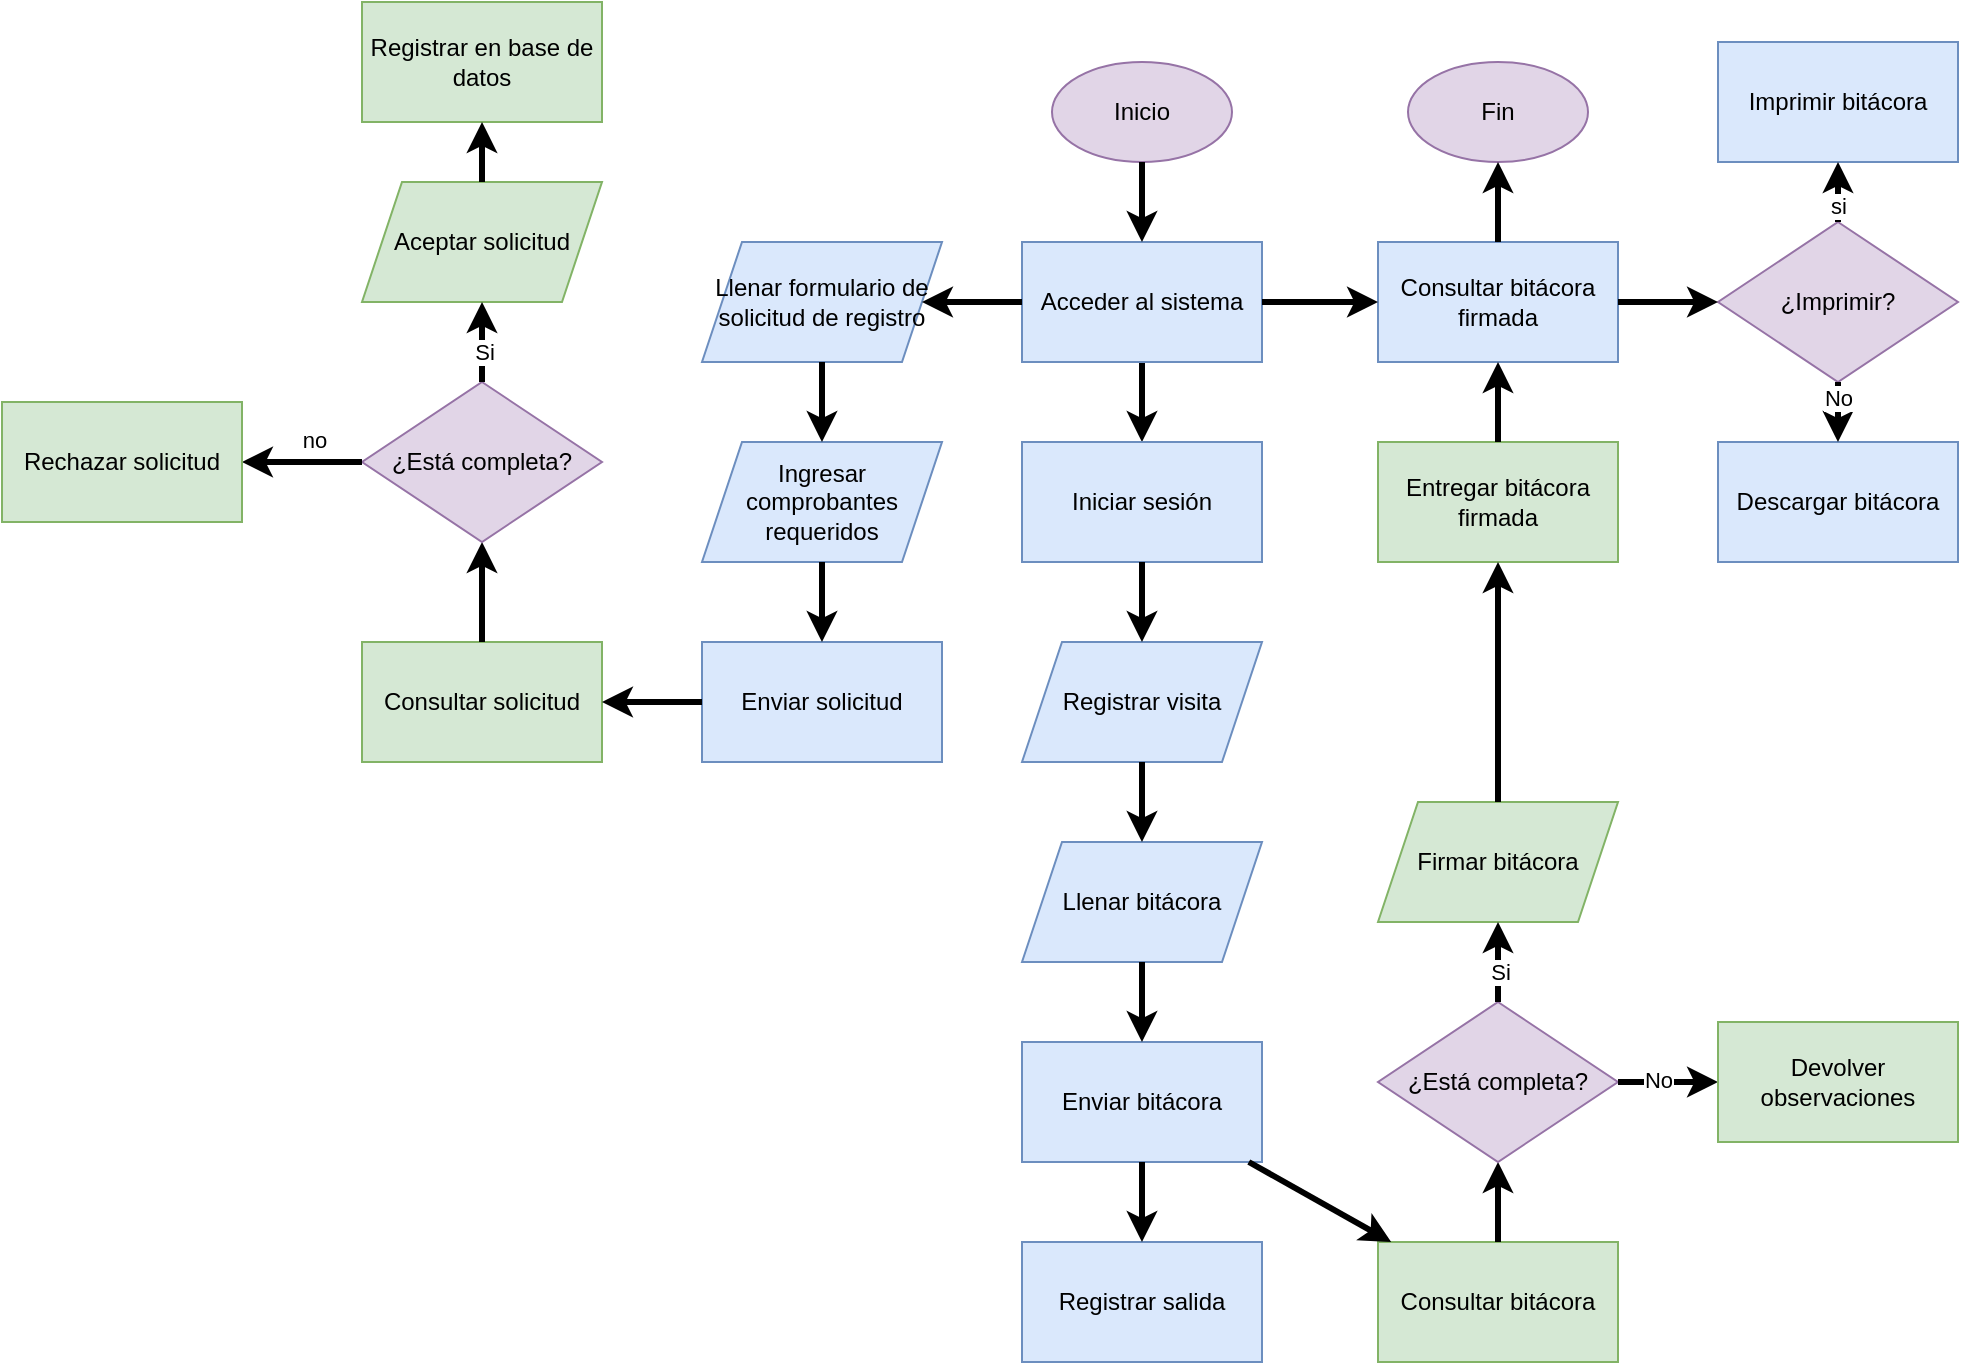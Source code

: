 <mxfile version="20.3.0" type="device" pages="3"><diagram id="C5RBs43oDa-KdzZeNtuy" name="Page-1"><mxGraphModel dx="1935" dy="561" grid="1" gridSize="10" guides="1" tooltips="1" connect="1" arrows="1" fold="1" page="1" pageScale="1" pageWidth="827" pageHeight="1169" math="0" shadow="0"><root><mxCell id="WIyWlLk6GJQsqaUBKTNV-0"/><mxCell id="WIyWlLk6GJQsqaUBKTNV-1" parent="WIyWlLk6GJQsqaUBKTNV-0"/><mxCell id="BMBP5qlQF1hbi_jD_fTH-1" value="Inicio" style="ellipse;whiteSpace=wrap;html=1;fillColor=#e1d5e7;strokeColor=#9673a6;" parent="WIyWlLk6GJQsqaUBKTNV-1" vertex="1"><mxGeometry x="105" y="250" width="90" height="50" as="geometry"/></mxCell><mxCell id="BMBP5qlQF1hbi_jD_fTH-17" value="" style="edgeStyle=orthogonalEdgeStyle;rounded=0;orthogonalLoop=1;jettySize=auto;html=1;endArrow=classic;endFill=1;strokeWidth=3;" parent="WIyWlLk6GJQsqaUBKTNV-1" source="BMBP5qlQF1hbi_jD_fTH-2" target="ILZpWMwYVkJU9oOuVnpP-21" edge="1"><mxGeometry relative="1" as="geometry"/></mxCell><mxCell id="BMBP5qlQF1hbi_jD_fTH-2" value="Acceder al sistema" style="rounded=0;whiteSpace=wrap;html=1;fillColor=#dae8fc;strokeColor=#6c8ebf;" parent="WIyWlLk6GJQsqaUBKTNV-1" vertex="1"><mxGeometry x="90" y="340" width="120" height="60" as="geometry"/></mxCell><mxCell id="BMBP5qlQF1hbi_jD_fTH-8" value="Registrar visita" style="shape=parallelogram;perimeter=parallelogramPerimeter;whiteSpace=wrap;html=1;fixedSize=1;fillColor=#dae8fc;strokeColor=#6c8ebf;" parent="WIyWlLk6GJQsqaUBKTNV-1" vertex="1"><mxGeometry x="90" y="540" width="120" height="60" as="geometry"/></mxCell><mxCell id="BMBP5qlQF1hbi_jD_fTH-9" value="Enviar bitácora" style="rounded=0;whiteSpace=wrap;html=1;fillColor=#dae8fc;strokeColor=#6c8ebf;" parent="WIyWlLk6GJQsqaUBKTNV-1" vertex="1"><mxGeometry x="90" y="740" width="120" height="60" as="geometry"/></mxCell><mxCell id="BMBP5qlQF1hbi_jD_fTH-10" value="Llenar bitácora" style="shape=parallelogram;perimeter=parallelogramPerimeter;whiteSpace=wrap;html=1;fixedSize=1;fillColor=#dae8fc;strokeColor=#6c8ebf;" parent="WIyWlLk6GJQsqaUBKTNV-1" vertex="1"><mxGeometry x="90" y="640" width="120" height="60" as="geometry"/></mxCell><mxCell id="BMBP5qlQF1hbi_jD_fTH-11" value="Consultar bitácora" style="rounded=0;whiteSpace=wrap;html=1;fillColor=#d5e8d4;strokeColor=#82b366;" parent="WIyWlLk6GJQsqaUBKTNV-1" vertex="1"><mxGeometry x="268" y="840" width="120" height="60" as="geometry"/></mxCell><mxCell id="BMBP5qlQF1hbi_jD_fTH-13" value="Firmar bitácora" style="shape=parallelogram;perimeter=parallelogramPerimeter;whiteSpace=wrap;html=1;fixedSize=1;fillColor=#d5e8d4;strokeColor=#82b366;" parent="WIyWlLk6GJQsqaUBKTNV-1" vertex="1"><mxGeometry x="268" y="620" width="120" height="60" as="geometry"/></mxCell><mxCell id="BMBP5qlQF1hbi_jD_fTH-14" value="Entregar bitácora firmada" style="rounded=0;whiteSpace=wrap;html=1;fillColor=#d5e8d4;strokeColor=#82b366;" parent="WIyWlLk6GJQsqaUBKTNV-1" vertex="1"><mxGeometry x="268" y="440" width="120" height="60" as="geometry"/></mxCell><mxCell id="BMBP5qlQF1hbi_jD_fTH-15" value="Consultar bitácora firmada" style="rounded=0;whiteSpace=wrap;html=1;fillColor=#dae8fc;strokeColor=#6c8ebf;" parent="WIyWlLk6GJQsqaUBKTNV-1" vertex="1"><mxGeometry x="268" y="340" width="120" height="60" as="geometry"/></mxCell><mxCell id="BMBP5qlQF1hbi_jD_fTH-19" value="" style="rounded=0;orthogonalLoop=1;jettySize=auto;html=1;endArrow=classic;endFill=1;strokeWidth=3;" parent="WIyWlLk6GJQsqaUBKTNV-1" source="BMBP5qlQF1hbi_jD_fTH-8" target="BMBP5qlQF1hbi_jD_fTH-10" edge="1"><mxGeometry relative="1" as="geometry"><mxPoint x="160" y="490" as="sourcePoint"/><mxPoint x="160" y="530" as="targetPoint"/></mxGeometry></mxCell><mxCell id="BMBP5qlQF1hbi_jD_fTH-21" value="" style="rounded=0;orthogonalLoop=1;jettySize=auto;html=1;endArrow=classic;endFill=1;strokeWidth=3;" parent="WIyWlLk6GJQsqaUBKTNV-1" source="BMBP5qlQF1hbi_jD_fTH-10" target="BMBP5qlQF1hbi_jD_fTH-9" edge="1"><mxGeometry relative="1" as="geometry"><mxPoint x="160" y="590" as="sourcePoint"/><mxPoint x="160" y="630" as="targetPoint"/></mxGeometry></mxCell><mxCell id="BMBP5qlQF1hbi_jD_fTH-23" value="" style="rounded=0;orthogonalLoop=1;jettySize=auto;html=1;endArrow=classic;endFill=1;strokeWidth=3;" parent="WIyWlLk6GJQsqaUBKTNV-1" source="BMBP5qlQF1hbi_jD_fTH-9" target="BMBP5qlQF1hbi_jD_fTH-11" edge="1"><mxGeometry relative="1" as="geometry"><mxPoint x="165" y="490" as="sourcePoint"/><mxPoint x="165" y="530" as="targetPoint"/></mxGeometry></mxCell><mxCell id="BMBP5qlQF1hbi_jD_fTH-24" value="" style="rounded=0;orthogonalLoop=1;jettySize=auto;html=1;endArrow=classic;endFill=1;strokeWidth=3;" parent="WIyWlLk6GJQsqaUBKTNV-1" source="BMBP5qlQF1hbi_jD_fTH-11" target="BMBP5qlQF1hbi_jD_fTH-30" edge="1"><mxGeometry relative="1" as="geometry"><mxPoint x="173" y="610" as="sourcePoint"/><mxPoint x="173" y="650" as="targetPoint"/></mxGeometry></mxCell><mxCell id="BMBP5qlQF1hbi_jD_fTH-25" value="" style="rounded=0;orthogonalLoop=1;jettySize=auto;html=1;endArrow=classic;endFill=1;strokeWidth=3;" parent="WIyWlLk6GJQsqaUBKTNV-1" source="BMBP5qlQF1hbi_jD_fTH-13" target="BMBP5qlQF1hbi_jD_fTH-14" edge="1"><mxGeometry relative="1" as="geometry"><mxPoint x="183" y="540" as="sourcePoint"/><mxPoint x="183" y="580" as="targetPoint"/></mxGeometry></mxCell><mxCell id="BMBP5qlQF1hbi_jD_fTH-26" value="" style="rounded=0;orthogonalLoop=1;jettySize=auto;html=1;endArrow=classic;endFill=1;strokeWidth=3;" parent="WIyWlLk6GJQsqaUBKTNV-1" source="BMBP5qlQF1hbi_jD_fTH-14" target="BMBP5qlQF1hbi_jD_fTH-15" edge="1"><mxGeometry relative="1" as="geometry"><mxPoint x="193" y="550" as="sourcePoint"/><mxPoint x="193" y="590" as="targetPoint"/></mxGeometry></mxCell><mxCell id="BMBP5qlQF1hbi_jD_fTH-27" value="" style="rounded=0;orthogonalLoop=1;jettySize=auto;html=1;endArrow=classic;endFill=1;strokeWidth=3;" parent="WIyWlLk6GJQsqaUBKTNV-1" source="BMBP5qlQF1hbi_jD_fTH-1" target="BMBP5qlQF1hbi_jD_fTH-2" edge="1"><mxGeometry relative="1" as="geometry"><mxPoint x="210" y="560" as="sourcePoint"/><mxPoint x="210" y="600" as="targetPoint"/></mxGeometry></mxCell><mxCell id="BMBP5qlQF1hbi_jD_fTH-28" value="Fin" style="ellipse;whiteSpace=wrap;html=1;fillColor=#e1d5e7;strokeColor=#9673a6;" parent="WIyWlLk6GJQsqaUBKTNV-1" vertex="1"><mxGeometry x="283" y="250" width="90" height="50" as="geometry"/></mxCell><mxCell id="BMBP5qlQF1hbi_jD_fTH-29" value="" style="rounded=0;orthogonalLoop=1;jettySize=auto;html=1;endArrow=classic;endFill=1;strokeWidth=3;" parent="WIyWlLk6GJQsqaUBKTNV-1" source="BMBP5qlQF1hbi_jD_fTH-15" target="BMBP5qlQF1hbi_jD_fTH-28" edge="1"><mxGeometry relative="1" as="geometry"><mxPoint x="153" y="310" as="sourcePoint"/><mxPoint x="153" y="350" as="targetPoint"/></mxGeometry></mxCell><mxCell id="BMBP5qlQF1hbi_jD_fTH-30" value="¿Está completa?" style="rhombus;whiteSpace=wrap;html=1;fillColor=#e1d5e7;strokeColor=#9673a6;" parent="WIyWlLk6GJQsqaUBKTNV-1" vertex="1"><mxGeometry x="268" y="720" width="120" height="80" as="geometry"/></mxCell><mxCell id="BMBP5qlQF1hbi_jD_fTH-31" value="" style="rounded=0;orthogonalLoop=1;jettySize=auto;html=1;endArrow=classic;endFill=1;strokeWidth=3;" parent="WIyWlLk6GJQsqaUBKTNV-1" source="BMBP5qlQF1hbi_jD_fTH-30" target="BMBP5qlQF1hbi_jD_fTH-13" edge="1"><mxGeometry relative="1" as="geometry"><mxPoint x="328" y="760" as="sourcePoint"/><mxPoint x="338" y="810" as="targetPoint"/></mxGeometry></mxCell><mxCell id="BMBP5qlQF1hbi_jD_fTH-32" value="Si" style="edgeLabel;html=1;align=center;verticalAlign=middle;resizable=0;points=[];" parent="BMBP5qlQF1hbi_jD_fTH-31" vertex="1" connectable="0"><mxGeometry x="-0.25" y="-1" relative="1" as="geometry"><mxPoint as="offset"/></mxGeometry></mxCell><mxCell id="BMBP5qlQF1hbi_jD_fTH-33" value="" style="rounded=0;orthogonalLoop=1;jettySize=auto;html=1;endArrow=classic;endFill=1;strokeWidth=3;" parent="WIyWlLk6GJQsqaUBKTNV-1" source="BMBP5qlQF1hbi_jD_fTH-30" target="BMBP5qlQF1hbi_jD_fTH-34" edge="1"><mxGeometry relative="1" as="geometry"><mxPoint x="338" y="850" as="sourcePoint"/><mxPoint x="338" y="810" as="targetPoint"/></mxGeometry></mxCell><mxCell id="BMBP5qlQF1hbi_jD_fTH-35" value="No" style="edgeLabel;html=1;align=center;verticalAlign=middle;resizable=0;points=[];" parent="BMBP5qlQF1hbi_jD_fTH-33" vertex="1" connectable="0"><mxGeometry x="-0.2" y="-5" relative="1" as="geometry"><mxPoint y="-6" as="offset"/></mxGeometry></mxCell><mxCell id="BMBP5qlQF1hbi_jD_fTH-34" value="Devolver observaciones" style="rounded=0;whiteSpace=wrap;html=1;fillColor=#d5e8d4;strokeColor=#82b366;" parent="WIyWlLk6GJQsqaUBKTNV-1" vertex="1"><mxGeometry x="438" y="730" width="120" height="60" as="geometry"/></mxCell><mxCell id="BMBP5qlQF1hbi_jD_fTH-37" value="¿Imprimir?" style="rhombus;whiteSpace=wrap;html=1;fillColor=#e1d5e7;strokeColor=#9673a6;" parent="WIyWlLk6GJQsqaUBKTNV-1" vertex="1"><mxGeometry x="438" y="330" width="120" height="80" as="geometry"/></mxCell><mxCell id="BMBP5qlQF1hbi_jD_fTH-38" value="" style="rounded=0;orthogonalLoop=1;jettySize=auto;html=1;endArrow=classic;endFill=1;strokeWidth=3;" parent="WIyWlLk6GJQsqaUBKTNV-1" source="BMBP5qlQF1hbi_jD_fTH-15" target="BMBP5qlQF1hbi_jD_fTH-37" edge="1"><mxGeometry relative="1" as="geometry"><mxPoint x="338" y="450" as="sourcePoint"/><mxPoint x="338" y="410" as="targetPoint"/></mxGeometry></mxCell><mxCell id="BMBP5qlQF1hbi_jD_fTH-39" value="Descargar bitácora" style="rounded=0;whiteSpace=wrap;html=1;fillColor=#dae8fc;strokeColor=#6c8ebf;" parent="WIyWlLk6GJQsqaUBKTNV-1" vertex="1"><mxGeometry x="438" y="440" width="120" height="60" as="geometry"/></mxCell><mxCell id="BMBP5qlQF1hbi_jD_fTH-40" value="Imprimir bitácora" style="rounded=0;whiteSpace=wrap;html=1;fillColor=#dae8fc;strokeColor=#6c8ebf;" parent="WIyWlLk6GJQsqaUBKTNV-1" vertex="1"><mxGeometry x="438" y="240" width="120" height="60" as="geometry"/></mxCell><mxCell id="BMBP5qlQF1hbi_jD_fTH-41" value="" style="rounded=0;orthogonalLoop=1;jettySize=auto;html=1;endArrow=classic;endFill=1;strokeWidth=3;" parent="WIyWlLk6GJQsqaUBKTNV-1" source="BMBP5qlQF1hbi_jD_fTH-37" target="BMBP5qlQF1hbi_jD_fTH-40" edge="1"><mxGeometry relative="1" as="geometry"><mxPoint x="398" y="380" as="sourcePoint"/><mxPoint x="448" y="380" as="targetPoint"/></mxGeometry></mxCell><mxCell id="BMBP5qlQF1hbi_jD_fTH-43" value="si" style="edgeLabel;html=1;align=center;verticalAlign=middle;resizable=0;points=[];" parent="BMBP5qlQF1hbi_jD_fTH-41" vertex="1" connectable="0"><mxGeometry x="-0.428" relative="1" as="geometry"><mxPoint as="offset"/></mxGeometry></mxCell><mxCell id="BMBP5qlQF1hbi_jD_fTH-42" value="" style="rounded=0;orthogonalLoop=1;jettySize=auto;html=1;endArrow=classic;endFill=1;strokeWidth=3;" parent="WIyWlLk6GJQsqaUBKTNV-1" source="BMBP5qlQF1hbi_jD_fTH-37" target="BMBP5qlQF1hbi_jD_fTH-39" edge="1"><mxGeometry relative="1" as="geometry"><mxPoint x="408" y="390" as="sourcePoint"/><mxPoint x="458" y="390" as="targetPoint"/></mxGeometry></mxCell><mxCell id="BMBP5qlQF1hbi_jD_fTH-44" value="No" style="edgeLabel;html=1;align=center;verticalAlign=middle;resizable=0;points=[];" parent="BMBP5qlQF1hbi_jD_fTH-42" vertex="1" connectable="0"><mxGeometry x="-0.484" relative="1" as="geometry"><mxPoint as="offset"/></mxGeometry></mxCell><mxCell id="j9K0rD2lU10Uh66DDM6R-2" value="" style="rounded=0;orthogonalLoop=1;jettySize=auto;html=1;endArrow=classic;endFill=1;strokeWidth=3;" parent="WIyWlLk6GJQsqaUBKTNV-1" source="BMBP5qlQF1hbi_jD_fTH-2" target="BMBP5qlQF1hbi_jD_fTH-15" edge="1"><mxGeometry relative="1" as="geometry"><mxPoint x="340" y="340" as="sourcePoint"/><mxPoint x="340" y="300" as="targetPoint"/></mxGeometry></mxCell><mxCell id="ILZpWMwYVkJU9oOuVnpP-3" value="Llenar formulario de solicitud de registro" style="shape=parallelogram;perimeter=parallelogramPerimeter;whiteSpace=wrap;html=1;fixedSize=1;fillColor=#dae8fc;strokeColor=#6c8ebf;" parent="WIyWlLk6GJQsqaUBKTNV-1" vertex="1"><mxGeometry x="-70" y="340" width="120" height="60" as="geometry"/></mxCell><mxCell id="ILZpWMwYVkJU9oOuVnpP-4" value="Enviar solicitud" style="rounded=0;whiteSpace=wrap;html=1;fillColor=#dae8fc;strokeColor=#6c8ebf;" parent="WIyWlLk6GJQsqaUBKTNV-1" vertex="1"><mxGeometry x="-70" y="540" width="120" height="60" as="geometry"/></mxCell><mxCell id="ILZpWMwYVkJU9oOuVnpP-5" value="Ingresar comprobantes requeridos" style="shape=parallelogram;perimeter=parallelogramPerimeter;whiteSpace=wrap;html=1;fixedSize=1;fillColor=#dae8fc;strokeColor=#6c8ebf;" parent="WIyWlLk6GJQsqaUBKTNV-1" vertex="1"><mxGeometry x="-70" y="440" width="120" height="60" as="geometry"/></mxCell><mxCell id="ILZpWMwYVkJU9oOuVnpP-6" value="Consultar solicitud" style="rounded=0;whiteSpace=wrap;html=1;fillColor=#d5e8d4;strokeColor=#82b366;" parent="WIyWlLk6GJQsqaUBKTNV-1" vertex="1"><mxGeometry x="-240" y="540" width="120" height="60" as="geometry"/></mxCell><mxCell id="ILZpWMwYVkJU9oOuVnpP-7" value="Aceptar solicitud" style="shape=parallelogram;perimeter=parallelogramPerimeter;whiteSpace=wrap;html=1;fixedSize=1;fillColor=#d5e8d4;strokeColor=#82b366;" parent="WIyWlLk6GJQsqaUBKTNV-1" vertex="1"><mxGeometry x="-240" y="310" width="120" height="60" as="geometry"/></mxCell><mxCell id="ILZpWMwYVkJU9oOuVnpP-8" value="Registrar en base de datos" style="rounded=0;whiteSpace=wrap;html=1;fillColor=#d5e8d4;strokeColor=#82b366;" parent="WIyWlLk6GJQsqaUBKTNV-1" vertex="1"><mxGeometry x="-240" y="220" width="120" height="60" as="geometry"/></mxCell><mxCell id="ILZpWMwYVkJU9oOuVnpP-9" value="" style="rounded=0;orthogonalLoop=1;jettySize=auto;html=1;endArrow=classic;endFill=1;strokeWidth=3;" parent="WIyWlLk6GJQsqaUBKTNV-1" source="ILZpWMwYVkJU9oOuVnpP-3" target="ILZpWMwYVkJU9oOuVnpP-5" edge="1"><mxGeometry relative="1" as="geometry"><mxPoint x="-370" y="350" as="sourcePoint"/><mxPoint x="-370" y="390" as="targetPoint"/></mxGeometry></mxCell><mxCell id="ILZpWMwYVkJU9oOuVnpP-10" value="" style="rounded=0;orthogonalLoop=1;jettySize=auto;html=1;endArrow=classic;endFill=1;strokeWidth=3;" parent="WIyWlLk6GJQsqaUBKTNV-1" source="ILZpWMwYVkJU9oOuVnpP-5" target="ILZpWMwYVkJU9oOuVnpP-4" edge="1"><mxGeometry relative="1" as="geometry"><mxPoint x="-370" y="450" as="sourcePoint"/><mxPoint x="-370" y="490" as="targetPoint"/></mxGeometry></mxCell><mxCell id="ILZpWMwYVkJU9oOuVnpP-11" value="" style="rounded=0;orthogonalLoop=1;jettySize=auto;html=1;endArrow=classic;endFill=1;strokeWidth=3;" parent="WIyWlLk6GJQsqaUBKTNV-1" source="ILZpWMwYVkJU9oOuVnpP-4" target="ILZpWMwYVkJU9oOuVnpP-6" edge="1"><mxGeometry relative="1" as="geometry"><mxPoint x="-70" y="531.176" as="sourcePoint"/><mxPoint x="-365" y="340" as="targetPoint"/></mxGeometry></mxCell><mxCell id="ILZpWMwYVkJU9oOuVnpP-12" value="" style="rounded=0;orthogonalLoop=1;jettySize=auto;html=1;endArrow=classic;endFill=1;strokeWidth=3;" parent="WIyWlLk6GJQsqaUBKTNV-1" source="ILZpWMwYVkJU9oOuVnpP-6" target="ILZpWMwYVkJU9oOuVnpP-14" edge="1"><mxGeometry relative="1" as="geometry"><mxPoint x="-355" y="310" as="sourcePoint"/><mxPoint x="-355" y="350" as="targetPoint"/></mxGeometry></mxCell><mxCell id="ILZpWMwYVkJU9oOuVnpP-13" value="" style="rounded=0;orthogonalLoop=1;jettySize=auto;html=1;endArrow=classic;endFill=1;strokeWidth=3;" parent="WIyWlLk6GJQsqaUBKTNV-1" source="ILZpWMwYVkJU9oOuVnpP-7" target="ILZpWMwYVkJU9oOuVnpP-8" edge="1"><mxGeometry relative="1" as="geometry"><mxPoint x="-345" y="320" as="sourcePoint"/><mxPoint x="-345" y="360" as="targetPoint"/></mxGeometry></mxCell><mxCell id="ILZpWMwYVkJU9oOuVnpP-14" value="¿Está completa?" style="rhombus;whiteSpace=wrap;html=1;fillColor=#e1d5e7;strokeColor=#9673a6;" parent="WIyWlLk6GJQsqaUBKTNV-1" vertex="1"><mxGeometry x="-240" y="410" width="120" height="80" as="geometry"/></mxCell><mxCell id="ILZpWMwYVkJU9oOuVnpP-15" value="" style="rounded=0;orthogonalLoop=1;jettySize=auto;html=1;endArrow=classic;endFill=1;strokeWidth=3;" parent="WIyWlLk6GJQsqaUBKTNV-1" source="ILZpWMwYVkJU9oOuVnpP-14" target="ILZpWMwYVkJU9oOuVnpP-7" edge="1"><mxGeometry relative="1" as="geometry"><mxPoint x="-200" y="460" as="sourcePoint"/><mxPoint x="-190" y="510" as="targetPoint"/></mxGeometry></mxCell><mxCell id="ILZpWMwYVkJU9oOuVnpP-16" value="Si" style="edgeLabel;html=1;align=center;verticalAlign=middle;resizable=0;points=[];" parent="ILZpWMwYVkJU9oOuVnpP-15" vertex="1" connectable="0"><mxGeometry x="-0.25" y="-1" relative="1" as="geometry"><mxPoint as="offset"/></mxGeometry></mxCell><mxCell id="ILZpWMwYVkJU9oOuVnpP-17" value="" style="rounded=0;orthogonalLoop=1;jettySize=auto;html=1;endArrow=classic;endFill=1;strokeWidth=3;" parent="WIyWlLk6GJQsqaUBKTNV-1" source="ILZpWMwYVkJU9oOuVnpP-14" target="ILZpWMwYVkJU9oOuVnpP-19" edge="1"><mxGeometry relative="1" as="geometry"><mxPoint x="-190" y="550" as="sourcePoint"/><mxPoint x="-370" y="420.435" as="targetPoint"/></mxGeometry></mxCell><mxCell id="ILZpWMwYVkJU9oOuVnpP-18" value="no" style="edgeLabel;html=1;align=center;verticalAlign=middle;resizable=0;points=[];" parent="ILZpWMwYVkJU9oOuVnpP-17" vertex="1" connectable="0"><mxGeometry x="-0.2" y="-5" relative="1" as="geometry"><mxPoint y="-6" as="offset"/></mxGeometry></mxCell><mxCell id="ILZpWMwYVkJU9oOuVnpP-19" value="Rechazar solicitud" style="rounded=0;whiteSpace=wrap;html=1;fillColor=#d5e8d4;strokeColor=#82b366;" parent="WIyWlLk6GJQsqaUBKTNV-1" vertex="1"><mxGeometry x="-420" y="420" width="120" height="60" as="geometry"/></mxCell><mxCell id="ILZpWMwYVkJU9oOuVnpP-20" value="" style="rounded=0;orthogonalLoop=1;jettySize=auto;html=1;endArrow=classic;endFill=1;strokeWidth=3;" parent="WIyWlLk6GJQsqaUBKTNV-1" source="BMBP5qlQF1hbi_jD_fTH-2" target="ILZpWMwYVkJU9oOuVnpP-3" edge="1"><mxGeometry relative="1" as="geometry"><mxPoint x="-30" y="300" as="sourcePoint"/><mxPoint x="-30" y="340" as="targetPoint"/></mxGeometry></mxCell><mxCell id="ILZpWMwYVkJU9oOuVnpP-21" value="Iniciar sesión" style="rounded=0;whiteSpace=wrap;html=1;fillColor=#dae8fc;strokeColor=#6c8ebf;" parent="WIyWlLk6GJQsqaUBKTNV-1" vertex="1"><mxGeometry x="90" y="440" width="120" height="60" as="geometry"/></mxCell><mxCell id="ILZpWMwYVkJU9oOuVnpP-22" value="" style="rounded=0;orthogonalLoop=1;jettySize=auto;html=1;endArrow=classic;endFill=1;strokeWidth=3;" parent="WIyWlLk6GJQsqaUBKTNV-1" source="ILZpWMwYVkJU9oOuVnpP-21" target="BMBP5qlQF1hbi_jD_fTH-8" edge="1"><mxGeometry relative="1" as="geometry"><mxPoint x="160" y="310" as="sourcePoint"/><mxPoint x="160" y="350" as="targetPoint"/></mxGeometry></mxCell><mxCell id="ILZpWMwYVkJU9oOuVnpP-24" value="Registrar salida" style="rounded=0;whiteSpace=wrap;html=1;fillColor=#dae8fc;strokeColor=#6c8ebf;" parent="WIyWlLk6GJQsqaUBKTNV-1" vertex="1"><mxGeometry x="90" y="840" width="120" height="60" as="geometry"/></mxCell><mxCell id="ILZpWMwYVkJU9oOuVnpP-25" value="" style="rounded=0;orthogonalLoop=1;jettySize=auto;html=1;endArrow=classic;endFill=1;strokeWidth=3;" parent="WIyWlLk6GJQsqaUBKTNV-1" source="BMBP5qlQF1hbi_jD_fTH-9" target="ILZpWMwYVkJU9oOuVnpP-24" edge="1"><mxGeometry relative="1" as="geometry"><mxPoint x="160" y="750" as="sourcePoint"/><mxPoint x="160" y="740" as="targetPoint"/></mxGeometry></mxCell></root></mxGraphModel></diagram><diagram id="XbPfmSZ9n9FyikyDfbQZ" name="Página-3"><mxGraphModel dx="1935" dy="561" grid="1" gridSize="10" guides="1" tooltips="1" connect="1" arrows="1" fold="1" page="1" pageScale="1" pageWidth="827" pageHeight="1169" math="0" shadow="0"><root><mxCell id="0"/><mxCell id="1" parent="0"/><mxCell id="nnfNs0OS0fhIn4V2O4us-1" value="Inicio" style="ellipse;whiteSpace=wrap;html=1;fillColor=#e1d5e7;strokeColor=#9673a6;" parent="1" vertex="1"><mxGeometry x="105" y="250" width="90" height="50" as="geometry"/></mxCell><mxCell id="nnfNs0OS0fhIn4V2O4us-4" value="Acceder al sistema" style="rounded=0;whiteSpace=wrap;html=1;fillColor=#dae8fc;strokeColor=#6c8ebf;" parent="1" vertex="1"><mxGeometry x="90" y="340" width="120" height="60" as="geometry"/></mxCell><mxCell id="nnfNs0OS0fhIn4V2O4us-6" value="Consultar información de personal" style="rounded=0;whiteSpace=wrap;html=1;fillColor=#dae8fc;strokeColor=#6c8ebf;" parent="1" vertex="1"><mxGeometry x="90" y="550" width="120" height="60" as="geometry"/></mxCell><mxCell id="nnfNs0OS0fhIn4V2O4us-8" value="Eliminar registro de base de datos" style="rounded=0;whiteSpace=wrap;html=1;fillColor=#dae8fc;strokeColor=#6c8ebf;" parent="1" vertex="1"><mxGeometry x="-91" y="650" width="120" height="60" as="geometry"/></mxCell><mxCell id="nnfNs0OS0fhIn4V2O4us-9" value="Modificar&lt;br&gt;información" style="shape=parallelogram;perimeter=parallelogramPerimeter;fixedSize=1;fillColor=#dae8fc;strokeColor=#6c8ebf;html=1;whiteSpace=wrap;" parent="1" vertex="1"><mxGeometry x="279" y="650" width="120" height="60" as="geometry"/></mxCell><mxCell id="nnfNs0OS0fhIn4V2O4us-10" value="Registrar cambio en base de datos" style="rounded=0;whiteSpace=wrap;html=1;fillColor=#dae8fc;strokeColor=#6c8ebf;" parent="1" vertex="1"><mxGeometry x="89" y="870" width="120" height="60" as="geometry"/></mxCell><mxCell id="nnfNs0OS0fhIn4V2O4us-13" value="" style="rounded=0;orthogonalLoop=1;jettySize=auto;html=1;endArrow=classic;endFill=1;strokeWidth=3;" parent="1" source="nnfNs0OS0fhIn4V2O4us-4" target="mmD9sUsW3vQ-YGi0NM5Y-1" edge="1"><mxGeometry relative="1" as="geometry"><mxPoint x="150" y="600" as="sourcePoint"/><mxPoint x="160" y="550" as="targetPoint"/></mxGeometry></mxCell><mxCell id="nnfNs0OS0fhIn4V2O4us-14" value="" style="rounded=0;orthogonalLoop=1;jettySize=auto;html=1;endArrow=classic;endFill=1;strokeWidth=3;" parent="1" source="nnfNs0OS0fhIn4V2O4us-6" target="nnfNs0OS0fhIn4V2O4us-21" edge="1"><mxGeometry relative="1" as="geometry"><mxPoint x="195" y="510" as="sourcePoint"/><mxPoint x="195" y="550" as="targetPoint"/></mxGeometry></mxCell><mxCell id="nnfNs0OS0fhIn4V2O4us-16" value="" style="rounded=0;orthogonalLoop=1;jettySize=auto;html=1;endArrow=classic;endFill=1;strokeWidth=3;" parent="1" source="nnfNs0OS0fhIn4V2O4us-45" target="nnfNs0OS0fhIn4V2O4us-10" edge="1"><mxGeometry relative="1" as="geometry"><mxPoint x="184" y="650" as="sourcePoint"/><mxPoint x="184" y="690" as="targetPoint"/></mxGeometry></mxCell><mxCell id="nnfNs0OS0fhIn4V2O4us-47" value="Si" style="edgeLabel;html=1;align=center;verticalAlign=middle;resizable=0;points=[];" parent="nnfNs0OS0fhIn4V2O4us-16" vertex="1" connectable="0"><mxGeometry x="-0.217" y="1" relative="1" as="geometry"><mxPoint as="offset"/></mxGeometry></mxCell><mxCell id="nnfNs0OS0fhIn4V2O4us-18" value="" style="rounded=0;orthogonalLoop=1;jettySize=auto;html=1;endArrow=classic;endFill=1;strokeWidth=3;" parent="1" source="nnfNs0OS0fhIn4V2O4us-1" target="nnfNs0OS0fhIn4V2O4us-4" edge="1"><mxGeometry relative="1" as="geometry"><mxPoint x="210" y="560" as="sourcePoint"/><mxPoint x="210" y="600" as="targetPoint"/></mxGeometry></mxCell><mxCell id="nnfNs0OS0fhIn4V2O4us-19" value="Fin" style="ellipse;whiteSpace=wrap;html=1;fillColor=#e1d5e7;strokeColor=#9673a6;" parent="1" vertex="1"><mxGeometry x="104" y="760" width="90" height="50" as="geometry"/></mxCell><mxCell id="nnfNs0OS0fhIn4V2O4us-20" value="" style="rounded=0;orthogonalLoop=1;jettySize=auto;html=1;endArrow=classic;endFill=1;strokeWidth=3;" parent="1" source="nnfNs0OS0fhIn4V2O4us-21" target="nnfNs0OS0fhIn4V2O4us-19" edge="1"><mxGeometry relative="1" as="geometry"><mxPoint x="154" y="300" as="sourcePoint"/><mxPoint x="154" y="340" as="targetPoint"/></mxGeometry></mxCell><mxCell id="nnfNs0OS0fhIn4V2O4us-35" value="No" style="edgeLabel;html=1;align=center;verticalAlign=middle;resizable=0;points=[];" parent="nnfNs0OS0fhIn4V2O4us-20" vertex="1" connectable="0"><mxGeometry x="-0.426" y="-2" relative="1" as="geometry"><mxPoint as="offset"/></mxGeometry></mxCell><mxCell id="nnfNs0OS0fhIn4V2O4us-21" value="¿Realizar cambios?" style="rhombus;whiteSpace=wrap;html=1;fillColor=#e1d5e7;strokeColor=#9673a6;" parent="1" vertex="1"><mxGeometry x="89" y="640" width="120" height="80" as="geometry"/></mxCell><mxCell id="nnfNs0OS0fhIn4V2O4us-22" value="" style="rounded=0;orthogonalLoop=1;jettySize=auto;html=1;endArrow=classic;endFill=1;strokeWidth=3;" parent="1" source="nnfNs0OS0fhIn4V2O4us-21" target="nnfNs0OS0fhIn4V2O4us-9" edge="1"><mxGeometry relative="1" as="geometry"><mxPoint x="329" y="670" as="sourcePoint"/><mxPoint x="339" y="720" as="targetPoint"/></mxGeometry></mxCell><mxCell id="nnfNs0OS0fhIn4V2O4us-23" value="Modificar" style="edgeLabel;html=1;align=center;verticalAlign=middle;resizable=0;points=[];" parent="nnfNs0OS0fhIn4V2O4us-22" vertex="1" connectable="0"><mxGeometry x="-0.25" y="-1" relative="1" as="geometry"><mxPoint as="offset"/></mxGeometry></mxCell><mxCell id="nnfNs0OS0fhIn4V2O4us-39" value="" style="rounded=0;orthogonalLoop=1;jettySize=auto;html=1;endArrow=classic;endFill=1;strokeWidth=3;" parent="1" source="nnfNs0OS0fhIn4V2O4us-10" target="nnfNs0OS0fhIn4V2O4us-19" edge="1"><mxGeometry relative="1" as="geometry"><mxPoint x="339" y="720" as="sourcePoint"/><mxPoint x="339" y="770" as="targetPoint"/></mxGeometry></mxCell><mxCell id="nnfNs0OS0fhIn4V2O4us-40" value="" style="rounded=0;orthogonalLoop=1;jettySize=auto;html=1;endArrow=classic;endFill=1;strokeWidth=3;" parent="1" source="nnfNs0OS0fhIn4V2O4us-21" target="nnfNs0OS0fhIn4V2O4us-8" edge="1"><mxGeometry relative="1" as="geometry"><mxPoint x="349" y="730" as="sourcePoint"/><mxPoint x="349" y="780" as="targetPoint"/></mxGeometry></mxCell><mxCell id="nnfNs0OS0fhIn4V2O4us-41" value="Eliminar" style="edgeLabel;html=1;align=center;verticalAlign=middle;resizable=0;points=[];" parent="nnfNs0OS0fhIn4V2O4us-40" vertex="1" connectable="0"><mxGeometry x="0.092" y="-1" relative="1" as="geometry"><mxPoint x="13" y="1" as="offset"/></mxGeometry></mxCell><mxCell id="nnfNs0OS0fhIn4V2O4us-42" value="" style="rounded=0;orthogonalLoop=1;jettySize=auto;html=1;endArrow=classic;endFill=1;strokeWidth=3;" parent="1" source="nnfNs0OS0fhIn4V2O4us-8" target="nnfNs0OS0fhIn4V2O4us-19" edge="1"><mxGeometry relative="1" as="geometry"><mxPoint x="359" y="740" as="sourcePoint"/><mxPoint x="359" y="790" as="targetPoint"/></mxGeometry></mxCell><mxCell id="nnfNs0OS0fhIn4V2O4us-44" value="Marcar información faltante" style="rounded=0;whiteSpace=wrap;html=1;fillColor=#dae8fc;strokeColor=#6c8ebf;" parent="1" vertex="1"><mxGeometry x="279" y="870" width="120" height="60" as="geometry"/></mxCell><mxCell id="nnfNs0OS0fhIn4V2O4us-45" value="¿Información completa?" style="rhombus;whiteSpace=wrap;html=1;fillColor=#e1d5e7;strokeColor=#9673a6;" parent="1" vertex="1"><mxGeometry x="279" y="745" width="120" height="80" as="geometry"/></mxCell><mxCell id="nnfNs0OS0fhIn4V2O4us-46" value="" style="rounded=0;orthogonalLoop=1;jettySize=auto;html=1;endArrow=classic;endFill=1;strokeWidth=3;" parent="1" source="nnfNs0OS0fhIn4V2O4us-9" target="nnfNs0OS0fhIn4V2O4us-45" edge="1"><mxGeometry relative="1" as="geometry"><mxPoint x="341" y="659" as="sourcePoint"/><mxPoint x="347" y="765" as="targetPoint"/></mxGeometry></mxCell><mxCell id="nnfNs0OS0fhIn4V2O4us-48" value="" style="rounded=0;orthogonalLoop=1;jettySize=auto;html=1;endArrow=classic;endFill=1;strokeWidth=3;" parent="1" source="nnfNs0OS0fhIn4V2O4us-45" target="nnfNs0OS0fhIn4V2O4us-44" edge="1"><mxGeometry relative="1" as="geometry"><mxPoint x="349" y="630" as="sourcePoint"/><mxPoint x="349" y="770" as="targetPoint"/></mxGeometry></mxCell><mxCell id="nnfNs0OS0fhIn4V2O4us-49" value="No" style="edgeLabel;html=1;align=center;verticalAlign=middle;resizable=0;points=[];" parent="nnfNs0OS0fhIn4V2O4us-48" vertex="1" connectable="0"><mxGeometry x="-0.286" y="-1" relative="1" as="geometry"><mxPoint as="offset"/></mxGeometry></mxCell><mxCell id="mmD9sUsW3vQ-YGi0NM5Y-1" value="¿Nuevo registro?" style="rhombus;whiteSpace=wrap;html=1;fillColor=#e1d5e7;strokeColor=#9673a6;" parent="1" vertex="1"><mxGeometry x="90" y="430" width="120" height="80" as="geometry"/></mxCell><mxCell id="mmD9sUsW3vQ-YGi0NM5Y-2" value="" style="rounded=0;orthogonalLoop=1;jettySize=auto;html=1;endArrow=classic;endFill=1;strokeWidth=3;" parent="1" source="mmD9sUsW3vQ-YGi0NM5Y-1" target="nnfNs0OS0fhIn4V2O4us-6" edge="1"><mxGeometry relative="1" as="geometry"><mxPoint x="210" y="410" as="sourcePoint"/><mxPoint x="278" y="451" as="targetPoint"/></mxGeometry></mxCell><mxCell id="mmD9sUsW3vQ-YGi0NM5Y-3" value="No" style="edgeLabel;html=1;align=center;verticalAlign=middle;resizable=0;points=[];" parent="mmD9sUsW3vQ-YGi0NM5Y-2" vertex="1" connectable="0"><mxGeometry x="-0.406" y="1" relative="1" as="geometry"><mxPoint as="offset"/></mxGeometry></mxCell><mxCell id="mmD9sUsW3vQ-YGi0NM5Y-5" value="Registrar información personal" style="shape=parallelogram;perimeter=parallelogramPerimeter;fixedSize=1;fillColor=#dae8fc;strokeColor=#6c8ebf;html=1;whiteSpace=wrap;" parent="1" vertex="1"><mxGeometry x="294" y="440" width="120" height="60" as="geometry"/></mxCell><mxCell id="mmD9sUsW3vQ-YGi0NM5Y-8" value="" style="rounded=0;orthogonalLoop=1;jettySize=auto;html=1;endArrow=classic;endFill=1;strokeWidth=3;" parent="1" source="mmD9sUsW3vQ-YGi0NM5Y-1" target="mmD9sUsW3vQ-YGi0NM5Y-5" edge="1"><mxGeometry relative="1" as="geometry"><mxPoint x="160" y="410" as="sourcePoint"/><mxPoint x="160" y="440" as="targetPoint"/></mxGeometry></mxCell><mxCell id="mmD9sUsW3vQ-YGi0NM5Y-10" value="Si" style="edgeLabel;html=1;align=center;verticalAlign=middle;resizable=0;points=[];" parent="mmD9sUsW3vQ-YGi0NM5Y-8" vertex="1" connectable="0"><mxGeometry x="-0.334" relative="1" as="geometry"><mxPoint as="offset"/></mxGeometry></mxCell><mxCell id="mmD9sUsW3vQ-YGi0NM5Y-9" value="" style="rounded=0;orthogonalLoop=1;jettySize=auto;html=1;endArrow=classic;endFill=1;strokeWidth=3;" parent="1" source="mmD9sUsW3vQ-YGi0NM5Y-5" target="nnfNs0OS0fhIn4V2O4us-45" edge="1"><mxGeometry relative="1" as="geometry"><mxPoint x="170" y="420" as="sourcePoint"/><mxPoint x="170" y="450" as="targetPoint"/><Array as="points"><mxPoint x="430" y="470"/><mxPoint x="430" y="785"/></Array></mxGeometry></mxCell><mxCell id="ztEdE2ym60y0hbavaF1s-3" value="Generar reporte" style="rounded=0;whiteSpace=wrap;html=1;fillColor=#dae8fc;strokeColor=#6c8ebf;" parent="1" vertex="1"><mxGeometry x="-410" y="340" width="120" height="60" as="geometry"/></mxCell><mxCell id="ztEdE2ym60y0hbavaF1s-4" value="Ingresar parámetros de reporte" style="shape=parallelogram;perimeter=parallelogramPerimeter;whiteSpace=wrap;html=1;fixedSize=1;fillColor=#dae8fc;strokeColor=#6c8ebf;" parent="1" vertex="1"><mxGeometry x="-250" y="340" width="120" height="60" as="geometry"/></mxCell><mxCell id="ztEdE2ym60y0hbavaF1s-5" value="" style="rounded=0;orthogonalLoop=1;jettySize=auto;html=1;endArrow=classic;endFill=1;strokeWidth=3;" parent="1" source="ztEdE2ym60y0hbavaF1s-4" target="ztEdE2ym60y0hbavaF1s-3" edge="1"><mxGeometry relative="1" as="geometry"><mxPoint x="-550" y="590" as="sourcePoint"/><mxPoint x="-550" y="630" as="targetPoint"/></mxGeometry></mxCell><mxCell id="ztEdE2ym60y0hbavaF1s-6" value="Consultar reporte" style="rounded=0;whiteSpace=wrap;html=1;fillColor=#dae8fc;strokeColor=#6c8ebf;" parent="1" vertex="1"><mxGeometry x="-410" y="450" width="120" height="60" as="geometry"/></mxCell><mxCell id="ztEdE2ym60y0hbavaF1s-7" value="" style="rounded=0;orthogonalLoop=1;jettySize=auto;html=1;endArrow=classic;endFill=1;strokeWidth=3;" parent="1" source="ztEdE2ym60y0hbavaF1s-3" target="ztEdE2ym60y0hbavaF1s-6" edge="1"><mxGeometry relative="1" as="geometry"><mxPoint x="-330.0" y="690" as="sourcePoint"/><mxPoint x="-465" y="840" as="targetPoint"/></mxGeometry></mxCell><mxCell id="ztEdE2ym60y0hbavaF1s-8" value="¿Imprimir?" style="rhombus;whiteSpace=wrap;html=1;fillColor=#e1d5e7;strokeColor=#9673a6;" parent="1" vertex="1"><mxGeometry x="-410" y="550" width="120" height="80" as="geometry"/></mxCell><mxCell id="ztEdE2ym60y0hbavaF1s-9" value="" style="rounded=0;orthogonalLoop=1;jettySize=auto;html=1;endArrow=classic;endFill=1;strokeWidth=3;" parent="1" source="ztEdE2ym60y0hbavaF1s-6" target="ztEdE2ym60y0hbavaF1s-8" edge="1"><mxGeometry relative="1" as="geometry"><mxPoint x="-360" y="840" as="sourcePoint"/><mxPoint x="-360" y="800" as="targetPoint"/></mxGeometry></mxCell><mxCell id="ztEdE2ym60y0hbavaF1s-10" value="Descargar reporte" style="rounded=0;whiteSpace=wrap;html=1;fillColor=#dae8fc;strokeColor=#6c8ebf;" parent="1" vertex="1"><mxGeometry x="-413" y="680" width="120" height="60" as="geometry"/></mxCell><mxCell id="ztEdE2ym60y0hbavaF1s-11" value="Imprimir reporte" style="rounded=0;whiteSpace=wrap;html=1;fillColor=#dae8fc;strokeColor=#6c8ebf;" parent="1" vertex="1"><mxGeometry x="-240" y="560" width="120" height="60" as="geometry"/></mxCell><mxCell id="ztEdE2ym60y0hbavaF1s-12" value="" style="rounded=0;orthogonalLoop=1;jettySize=auto;html=1;endArrow=classic;endFill=1;strokeWidth=3;" parent="1" source="ztEdE2ym60y0hbavaF1s-8" target="ztEdE2ym60y0hbavaF1s-11" edge="1"><mxGeometry relative="1" as="geometry"><mxPoint x="-300" y="770" as="sourcePoint"/><mxPoint x="-250" y="770" as="targetPoint"/></mxGeometry></mxCell><mxCell id="ztEdE2ym60y0hbavaF1s-13" value="si" style="edgeLabel;html=1;align=center;verticalAlign=middle;resizable=0;points=[];" parent="ztEdE2ym60y0hbavaF1s-12" vertex="1" connectable="0"><mxGeometry x="-0.428" relative="1" as="geometry"><mxPoint as="offset"/></mxGeometry></mxCell><mxCell id="ztEdE2ym60y0hbavaF1s-14" value="" style="rounded=0;orthogonalLoop=1;jettySize=auto;html=1;endArrow=classic;endFill=1;strokeWidth=3;" parent="1" source="ztEdE2ym60y0hbavaF1s-8" target="ztEdE2ym60y0hbavaF1s-10" edge="1"><mxGeometry relative="1" as="geometry"><mxPoint x="-290" y="780" as="sourcePoint"/><mxPoint x="-240" y="780" as="targetPoint"/></mxGeometry></mxCell><mxCell id="ztEdE2ym60y0hbavaF1s-15" value="No" style="edgeLabel;html=1;align=center;verticalAlign=middle;resizable=0;points=[];" parent="ztEdE2ym60y0hbavaF1s-14" vertex="1" connectable="0"><mxGeometry x="-0.484" relative="1" as="geometry"><mxPoint as="offset"/></mxGeometry></mxCell><mxCell id="ztEdE2ym60y0hbavaF1s-16" value="Seleccionar reporte generado" style="rounded=0;whiteSpace=wrap;html=1;fillColor=#dae8fc;strokeColor=#6c8ebf;" parent="1" vertex="1"><mxGeometry x="-100" y="450" width="120" height="60" as="geometry"/></mxCell><mxCell id="ztEdE2ym60y0hbavaF1s-17" value="" style="edgeStyle=orthogonalEdgeStyle;rounded=0;orthogonalLoop=1;jettySize=auto;html=1;endArrow=classic;endFill=1;strokeWidth=3;" parent="1" source="ztEdE2ym60y0hbavaF1s-16" target="ztEdE2ym60y0hbavaF1s-6" edge="1"><mxGeometry relative="1" as="geometry"><mxPoint x="-490" y="510" as="sourcePoint"/><mxPoint x="-420" y="510" as="targetPoint"/></mxGeometry></mxCell><mxCell id="ztEdE2ym60y0hbavaF1s-18" value="¿Nuevo registro?" style="rhombus;whiteSpace=wrap;html=1;fillColor=#e1d5e7;strokeColor=#9673a6;" parent="1" vertex="1"><mxGeometry x="-100" y="330" width="120" height="80" as="geometry"/></mxCell><mxCell id="ztEdE2ym60y0hbavaF1s-19" value="" style="rounded=0;orthogonalLoop=1;jettySize=auto;html=1;endArrow=classic;endFill=1;strokeWidth=3;" parent="1" target="ztEdE2ym60y0hbavaF1s-18" edge="1"><mxGeometry relative="1" as="geometry"><mxPoint x="90" y="370" as="sourcePoint"/><mxPoint x="160" y="440" as="targetPoint"/></mxGeometry></mxCell><mxCell id="ztEdE2ym60y0hbavaF1s-20" value="" style="rounded=0;orthogonalLoop=1;jettySize=auto;html=1;endArrow=classic;endFill=1;strokeWidth=3;" parent="1" source="ztEdE2ym60y0hbavaF1s-18" target="ztEdE2ym60y0hbavaF1s-16" edge="1"><mxGeometry relative="1" as="geometry"><mxPoint x="100" y="380" as="sourcePoint"/><mxPoint x="30" y="380" as="targetPoint"/></mxGeometry></mxCell><mxCell id="ztEdE2ym60y0hbavaF1s-21" value="No" style="edgeLabel;html=1;align=center;verticalAlign=middle;resizable=0;points=[];" parent="ztEdE2ym60y0hbavaF1s-20" vertex="1" connectable="0"><mxGeometry x="-0.15" y="1" relative="1" as="geometry"><mxPoint as="offset"/></mxGeometry></mxCell><mxCell id="ztEdE2ym60y0hbavaF1s-22" value="" style="rounded=0;orthogonalLoop=1;jettySize=auto;html=1;endArrow=classic;endFill=1;strokeWidth=3;" parent="1" source="ztEdE2ym60y0hbavaF1s-18" target="ztEdE2ym60y0hbavaF1s-4" edge="1"><mxGeometry relative="1" as="geometry"><mxPoint x="-60" y="380" as="sourcePoint"/><mxPoint x="30" y="380" as="targetPoint"/></mxGeometry></mxCell><mxCell id="ztEdE2ym60y0hbavaF1s-23" value="Si" style="edgeLabel;html=1;align=center;verticalAlign=middle;resizable=0;points=[];" parent="ztEdE2ym60y0hbavaF1s-22" vertex="1" connectable="0"><mxGeometry x="-0.15" y="-1" relative="1" as="geometry"><mxPoint as="offset"/></mxGeometry></mxCell></root></mxGraphModel></diagram><diagram id="ChOka45KdUJIyrvvThZB" name="Página-5"><mxGraphModel dx="1935" dy="561" grid="1" gridSize="10" guides="1" tooltips="1" connect="1" arrows="1" fold="1" page="1" pageScale="1" pageWidth="827" pageHeight="1169" math="0" shadow="0"><root><mxCell id="0"/><mxCell id="1" parent="0"/><mxCell id="eARL1SyoFC20QRksCHyR-1" value="Inicio" style="ellipse;whiteSpace=wrap;html=1;fillColor=#e1d5e7;strokeColor=#9673a6;" parent="1" vertex="1"><mxGeometry x="105" y="250" width="90" height="50" as="geometry"/></mxCell><mxCell id="eARL1SyoFC20QRksCHyR-2" value="Acceder al sistema" style="rounded=0;whiteSpace=wrap;html=1;fillColor=#dae8fc;strokeColor=#6c8ebf;" parent="1" vertex="1"><mxGeometry x="90" y="340" width="120" height="60" as="geometry"/></mxCell><mxCell id="eARL1SyoFC20QRksCHyR-3" value="Consultar información de alumno" style="rounded=0;whiteSpace=wrap;html=1;fillColor=#dae8fc;strokeColor=#6c8ebf;" parent="1" vertex="1"><mxGeometry x="90" y="550" width="120" height="60" as="geometry"/></mxCell><mxCell id="eARL1SyoFC20QRksCHyR-4" value="Eliminar registro de base de datos" style="rounded=0;whiteSpace=wrap;html=1;fillColor=#dae8fc;strokeColor=#6c8ebf;" parent="1" vertex="1"><mxGeometry x="-91" y="650" width="120" height="60" as="geometry"/></mxCell><mxCell id="eARL1SyoFC20QRksCHyR-5" value="Modificar&lt;br&gt;información" style="shape=parallelogram;perimeter=parallelogramPerimeter;fixedSize=1;fillColor=#dae8fc;strokeColor=#6c8ebf;html=1;whiteSpace=wrap;" parent="1" vertex="1"><mxGeometry x="279" y="650" width="120" height="60" as="geometry"/></mxCell><mxCell id="eARL1SyoFC20QRksCHyR-6" value="Registrar cambio en base de datos" style="rounded=0;whiteSpace=wrap;html=1;fillColor=#dae8fc;strokeColor=#6c8ebf;" parent="1" vertex="1"><mxGeometry x="89" y="870" width="120" height="60" as="geometry"/></mxCell><mxCell id="eARL1SyoFC20QRksCHyR-7" value="" style="rounded=0;orthogonalLoop=1;jettySize=auto;html=1;endArrow=classic;endFill=1;strokeWidth=3;" parent="1" source="eARL1SyoFC20QRksCHyR-2" target="eARL1SyoFC20QRksCHyR-27" edge="1"><mxGeometry relative="1" as="geometry"><mxPoint x="150" y="600" as="sourcePoint"/><mxPoint x="160" y="550" as="targetPoint"/></mxGeometry></mxCell><mxCell id="eARL1SyoFC20QRksCHyR-8" value="" style="rounded=0;orthogonalLoop=1;jettySize=auto;html=1;endArrow=classic;endFill=1;strokeWidth=3;" parent="1" source="eARL1SyoFC20QRksCHyR-3" target="eARL1SyoFC20QRksCHyR-15" edge="1"><mxGeometry relative="1" as="geometry"><mxPoint x="195" y="510" as="sourcePoint"/><mxPoint x="195" y="550" as="targetPoint"/></mxGeometry></mxCell><mxCell id="eARL1SyoFC20QRksCHyR-9" value="" style="rounded=0;orthogonalLoop=1;jettySize=auto;html=1;endArrow=classic;endFill=1;strokeWidth=3;" parent="1" source="eARL1SyoFC20QRksCHyR-23" target="eARL1SyoFC20QRksCHyR-6" edge="1"><mxGeometry relative="1" as="geometry"><mxPoint x="184" y="650" as="sourcePoint"/><mxPoint x="184" y="690" as="targetPoint"/></mxGeometry></mxCell><mxCell id="eARL1SyoFC20QRksCHyR-10" value="Si" style="edgeLabel;html=1;align=center;verticalAlign=middle;resizable=0;points=[];" parent="eARL1SyoFC20QRksCHyR-9" vertex="1" connectable="0"><mxGeometry x="-0.217" y="1" relative="1" as="geometry"><mxPoint as="offset"/></mxGeometry></mxCell><mxCell id="eARL1SyoFC20QRksCHyR-11" value="" style="rounded=0;orthogonalLoop=1;jettySize=auto;html=1;endArrow=classic;endFill=1;strokeWidth=3;" parent="1" source="eARL1SyoFC20QRksCHyR-1" target="eARL1SyoFC20QRksCHyR-2" edge="1"><mxGeometry relative="1" as="geometry"><mxPoint x="210" y="560" as="sourcePoint"/><mxPoint x="210" y="600" as="targetPoint"/></mxGeometry></mxCell><mxCell id="eARL1SyoFC20QRksCHyR-12" value="Fin" style="ellipse;whiteSpace=wrap;html=1;fillColor=#e1d5e7;strokeColor=#9673a6;" parent="1" vertex="1"><mxGeometry x="104" y="760" width="90" height="50" as="geometry"/></mxCell><mxCell id="eARL1SyoFC20QRksCHyR-13" value="" style="rounded=0;orthogonalLoop=1;jettySize=auto;html=1;endArrow=classic;endFill=1;strokeWidth=3;" parent="1" source="eARL1SyoFC20QRksCHyR-15" target="eARL1SyoFC20QRksCHyR-12" edge="1"><mxGeometry relative="1" as="geometry"><mxPoint x="154" y="300" as="sourcePoint"/><mxPoint x="154" y="340" as="targetPoint"/></mxGeometry></mxCell><mxCell id="eARL1SyoFC20QRksCHyR-14" value="No" style="edgeLabel;html=1;align=center;verticalAlign=middle;resizable=0;points=[];" parent="eARL1SyoFC20QRksCHyR-13" vertex="1" connectable="0"><mxGeometry x="-0.426" y="-2" relative="1" as="geometry"><mxPoint as="offset"/></mxGeometry></mxCell><mxCell id="eARL1SyoFC20QRksCHyR-15" value="¿Realizar cambios?" style="rhombus;whiteSpace=wrap;html=1;fillColor=#e1d5e7;strokeColor=#9673a6;" parent="1" vertex="1"><mxGeometry x="89" y="640" width="120" height="80" as="geometry"/></mxCell><mxCell id="eARL1SyoFC20QRksCHyR-16" value="" style="rounded=0;orthogonalLoop=1;jettySize=auto;html=1;endArrow=classic;endFill=1;strokeWidth=3;" parent="1" source="eARL1SyoFC20QRksCHyR-15" target="eARL1SyoFC20QRksCHyR-5" edge="1"><mxGeometry relative="1" as="geometry"><mxPoint x="329" y="670" as="sourcePoint"/><mxPoint x="339" y="720" as="targetPoint"/></mxGeometry></mxCell><mxCell id="eARL1SyoFC20QRksCHyR-17" value="Modificar" style="edgeLabel;html=1;align=center;verticalAlign=middle;resizable=0;points=[];" parent="eARL1SyoFC20QRksCHyR-16" vertex="1" connectable="0"><mxGeometry x="-0.25" y="-1" relative="1" as="geometry"><mxPoint as="offset"/></mxGeometry></mxCell><mxCell id="eARL1SyoFC20QRksCHyR-18" value="" style="rounded=0;orthogonalLoop=1;jettySize=auto;html=1;endArrow=classic;endFill=1;strokeWidth=3;" parent="1" source="eARL1SyoFC20QRksCHyR-6" target="eARL1SyoFC20QRksCHyR-12" edge="1"><mxGeometry relative="1" as="geometry"><mxPoint x="339" y="720" as="sourcePoint"/><mxPoint x="339" y="770" as="targetPoint"/></mxGeometry></mxCell><mxCell id="eARL1SyoFC20QRksCHyR-19" value="" style="rounded=0;orthogonalLoop=1;jettySize=auto;html=1;endArrow=classic;endFill=1;strokeWidth=3;" parent="1" source="eARL1SyoFC20QRksCHyR-15" target="eARL1SyoFC20QRksCHyR-4" edge="1"><mxGeometry relative="1" as="geometry"><mxPoint x="349" y="730" as="sourcePoint"/><mxPoint x="349" y="780" as="targetPoint"/></mxGeometry></mxCell><mxCell id="eARL1SyoFC20QRksCHyR-20" value="Eliminar" style="edgeLabel;html=1;align=center;verticalAlign=middle;resizable=0;points=[];" parent="eARL1SyoFC20QRksCHyR-19" vertex="1" connectable="0"><mxGeometry x="0.092" y="-1" relative="1" as="geometry"><mxPoint x="13" y="1" as="offset"/></mxGeometry></mxCell><mxCell id="eARL1SyoFC20QRksCHyR-21" value="" style="rounded=0;orthogonalLoop=1;jettySize=auto;html=1;endArrow=classic;endFill=1;strokeWidth=3;" parent="1" source="eARL1SyoFC20QRksCHyR-4" target="eARL1SyoFC20QRksCHyR-12" edge="1"><mxGeometry relative="1" as="geometry"><mxPoint x="359" y="740" as="sourcePoint"/><mxPoint x="359" y="790" as="targetPoint"/></mxGeometry></mxCell><mxCell id="eARL1SyoFC20QRksCHyR-22" value="Marcar información faltante" style="rounded=0;whiteSpace=wrap;html=1;fillColor=#dae8fc;strokeColor=#6c8ebf;" parent="1" vertex="1"><mxGeometry x="279" y="870" width="120" height="60" as="geometry"/></mxCell><mxCell id="eARL1SyoFC20QRksCHyR-23" value="¿Información completa?" style="rhombus;whiteSpace=wrap;html=1;fillColor=#e1d5e7;strokeColor=#9673a6;" parent="1" vertex="1"><mxGeometry x="279" y="745" width="120" height="80" as="geometry"/></mxCell><mxCell id="eARL1SyoFC20QRksCHyR-24" value="" style="rounded=0;orthogonalLoop=1;jettySize=auto;html=1;endArrow=classic;endFill=1;strokeWidth=3;" parent="1" source="eARL1SyoFC20QRksCHyR-5" target="eARL1SyoFC20QRksCHyR-23" edge="1"><mxGeometry relative="1" as="geometry"><mxPoint x="341" y="659" as="sourcePoint"/><mxPoint x="347" y="765" as="targetPoint"/></mxGeometry></mxCell><mxCell id="eARL1SyoFC20QRksCHyR-25" value="" style="rounded=0;orthogonalLoop=1;jettySize=auto;html=1;endArrow=classic;endFill=1;strokeWidth=3;" parent="1" source="eARL1SyoFC20QRksCHyR-23" target="eARL1SyoFC20QRksCHyR-22" edge="1"><mxGeometry relative="1" as="geometry"><mxPoint x="349" y="630" as="sourcePoint"/><mxPoint x="349" y="770" as="targetPoint"/></mxGeometry></mxCell><mxCell id="eARL1SyoFC20QRksCHyR-26" value="No" style="edgeLabel;html=1;align=center;verticalAlign=middle;resizable=0;points=[];" parent="eARL1SyoFC20QRksCHyR-25" vertex="1" connectable="0"><mxGeometry x="-0.286" y="-1" relative="1" as="geometry"><mxPoint as="offset"/></mxGeometry></mxCell><mxCell id="eARL1SyoFC20QRksCHyR-27" value="¿Nuevo registro?" style="rhombus;whiteSpace=wrap;html=1;fillColor=#e1d5e7;strokeColor=#9673a6;" parent="1" vertex="1"><mxGeometry x="90" y="430" width="120" height="80" as="geometry"/></mxCell><mxCell id="eARL1SyoFC20QRksCHyR-28" value="" style="rounded=0;orthogonalLoop=1;jettySize=auto;html=1;endArrow=classic;endFill=1;strokeWidth=3;" parent="1" source="eARL1SyoFC20QRksCHyR-27" target="eARL1SyoFC20QRksCHyR-3" edge="1"><mxGeometry relative="1" as="geometry"><mxPoint x="210" y="410" as="sourcePoint"/><mxPoint x="278" y="451" as="targetPoint"/></mxGeometry></mxCell><mxCell id="eARL1SyoFC20QRksCHyR-29" value="No" style="edgeLabel;html=1;align=center;verticalAlign=middle;resizable=0;points=[];" parent="eARL1SyoFC20QRksCHyR-28" vertex="1" connectable="0"><mxGeometry x="-0.406" y="1" relative="1" as="geometry"><mxPoint as="offset"/></mxGeometry></mxCell><mxCell id="eARL1SyoFC20QRksCHyR-30" value="Registrar información personal" style="shape=parallelogram;perimeter=parallelogramPerimeter;fixedSize=1;fillColor=#dae8fc;strokeColor=#6c8ebf;html=1;whiteSpace=wrap;" parent="1" vertex="1"><mxGeometry x="294" y="440" width="120" height="60" as="geometry"/></mxCell><mxCell id="eARL1SyoFC20QRksCHyR-31" value="" style="rounded=0;orthogonalLoop=1;jettySize=auto;html=1;endArrow=classic;endFill=1;strokeWidth=3;" parent="1" source="eARL1SyoFC20QRksCHyR-27" target="eARL1SyoFC20QRksCHyR-30" edge="1"><mxGeometry relative="1" as="geometry"><mxPoint x="160" y="410" as="sourcePoint"/><mxPoint x="160" y="440" as="targetPoint"/></mxGeometry></mxCell><mxCell id="eARL1SyoFC20QRksCHyR-32" value="Si" style="edgeLabel;html=1;align=center;verticalAlign=middle;resizable=0;points=[];" parent="eARL1SyoFC20QRksCHyR-31" vertex="1" connectable="0"><mxGeometry x="-0.334" relative="1" as="geometry"><mxPoint as="offset"/></mxGeometry></mxCell><mxCell id="eARL1SyoFC20QRksCHyR-33" value="" style="rounded=0;orthogonalLoop=1;jettySize=auto;html=1;endArrow=classic;endFill=1;strokeWidth=3;" parent="1" source="eARL1SyoFC20QRksCHyR-30" target="eARL1SyoFC20QRksCHyR-23" edge="1"><mxGeometry relative="1" as="geometry"><mxPoint x="170" y="420" as="sourcePoint"/><mxPoint x="170" y="450" as="targetPoint"/><Array as="points"><mxPoint x="430" y="470"/><mxPoint x="430" y="785"/></Array></mxGeometry></mxCell><mxCell id="ZSlPWxqExH15PKvEifhc-4" value="Generar reporte" style="rounded=0;whiteSpace=wrap;html=1;fillColor=#dae8fc;strokeColor=#6c8ebf;" parent="1" vertex="1"><mxGeometry x="-410" y="340" width="120" height="60" as="geometry"/></mxCell><mxCell id="ZSlPWxqExH15PKvEifhc-5" value="Ingresar parámetros de reporte" style="shape=parallelogram;perimeter=parallelogramPerimeter;whiteSpace=wrap;html=1;fixedSize=1;fillColor=#dae8fc;strokeColor=#6c8ebf;" parent="1" vertex="1"><mxGeometry x="-250" y="340" width="120" height="60" as="geometry"/></mxCell><mxCell id="ZSlPWxqExH15PKvEifhc-6" value="" style="rounded=0;orthogonalLoop=1;jettySize=auto;html=1;endArrow=classic;endFill=1;strokeWidth=3;" parent="1" source="ZSlPWxqExH15PKvEifhc-5" target="ZSlPWxqExH15PKvEifhc-4" edge="1"><mxGeometry relative="1" as="geometry"><mxPoint x="-550" y="590" as="sourcePoint"/><mxPoint x="-550" y="630" as="targetPoint"/></mxGeometry></mxCell><mxCell id="ZSlPWxqExH15PKvEifhc-8" value="Consultar reporte" style="rounded=0;whiteSpace=wrap;html=1;fillColor=#dae8fc;strokeColor=#6c8ebf;" parent="1" vertex="1"><mxGeometry x="-410" y="450" width="120" height="60" as="geometry"/></mxCell><mxCell id="ZSlPWxqExH15PKvEifhc-9" value="" style="rounded=0;orthogonalLoop=1;jettySize=auto;html=1;endArrow=classic;endFill=1;strokeWidth=3;" parent="1" source="ZSlPWxqExH15PKvEifhc-4" target="ZSlPWxqExH15PKvEifhc-8" edge="1"><mxGeometry relative="1" as="geometry"><mxPoint x="-330.0" y="690" as="sourcePoint"/><mxPoint x="-465" y="840" as="targetPoint"/></mxGeometry></mxCell><mxCell id="ZSlPWxqExH15PKvEifhc-12" value="¿Imprimir?" style="rhombus;whiteSpace=wrap;html=1;fillColor=#e1d5e7;strokeColor=#9673a6;" parent="1" vertex="1"><mxGeometry x="-410" y="550" width="120" height="80" as="geometry"/></mxCell><mxCell id="ZSlPWxqExH15PKvEifhc-13" value="" style="rounded=0;orthogonalLoop=1;jettySize=auto;html=1;endArrow=classic;endFill=1;strokeWidth=3;" parent="1" source="ZSlPWxqExH15PKvEifhc-8" target="ZSlPWxqExH15PKvEifhc-12" edge="1"><mxGeometry relative="1" as="geometry"><mxPoint x="-360" y="840" as="sourcePoint"/><mxPoint x="-360" y="800" as="targetPoint"/></mxGeometry></mxCell><mxCell id="ZSlPWxqExH15PKvEifhc-14" value="Descargar reporte" style="rounded=0;whiteSpace=wrap;html=1;fillColor=#dae8fc;strokeColor=#6c8ebf;" parent="1" vertex="1"><mxGeometry x="-413" y="680" width="120" height="60" as="geometry"/></mxCell><mxCell id="ZSlPWxqExH15PKvEifhc-15" value="Imprimir reporte" style="rounded=0;whiteSpace=wrap;html=1;fillColor=#dae8fc;strokeColor=#6c8ebf;" parent="1" vertex="1"><mxGeometry x="-240" y="560" width="120" height="60" as="geometry"/></mxCell><mxCell id="ZSlPWxqExH15PKvEifhc-16" value="" style="rounded=0;orthogonalLoop=1;jettySize=auto;html=1;endArrow=classic;endFill=1;strokeWidth=3;" parent="1" source="ZSlPWxqExH15PKvEifhc-12" target="ZSlPWxqExH15PKvEifhc-15" edge="1"><mxGeometry relative="1" as="geometry"><mxPoint x="-300" y="770" as="sourcePoint"/><mxPoint x="-250" y="770" as="targetPoint"/></mxGeometry></mxCell><mxCell id="ZSlPWxqExH15PKvEifhc-17" value="si" style="edgeLabel;html=1;align=center;verticalAlign=middle;resizable=0;points=[];" parent="ZSlPWxqExH15PKvEifhc-16" vertex="1" connectable="0"><mxGeometry x="-0.428" relative="1" as="geometry"><mxPoint as="offset"/></mxGeometry></mxCell><mxCell id="ZSlPWxqExH15PKvEifhc-18" value="" style="rounded=0;orthogonalLoop=1;jettySize=auto;html=1;endArrow=classic;endFill=1;strokeWidth=3;" parent="1" source="ZSlPWxqExH15PKvEifhc-12" target="ZSlPWxqExH15PKvEifhc-14" edge="1"><mxGeometry relative="1" as="geometry"><mxPoint x="-290" y="780" as="sourcePoint"/><mxPoint x="-240" y="780" as="targetPoint"/></mxGeometry></mxCell><mxCell id="ZSlPWxqExH15PKvEifhc-19" value="No" style="edgeLabel;html=1;align=center;verticalAlign=middle;resizable=0;points=[];" parent="ZSlPWxqExH15PKvEifhc-18" vertex="1" connectable="0"><mxGeometry x="-0.484" relative="1" as="geometry"><mxPoint as="offset"/></mxGeometry></mxCell><mxCell id="ZSlPWxqExH15PKvEifhc-20" value="Seleccionar reporte generado" style="rounded=0;whiteSpace=wrap;html=1;fillColor=#dae8fc;strokeColor=#6c8ebf;" parent="1" vertex="1"><mxGeometry x="-100" y="450" width="120" height="60" as="geometry"/></mxCell><mxCell id="ZSlPWxqExH15PKvEifhc-22" value="" style="edgeStyle=orthogonalEdgeStyle;rounded=0;orthogonalLoop=1;jettySize=auto;html=1;endArrow=classic;endFill=1;strokeWidth=3;" parent="1" source="ZSlPWxqExH15PKvEifhc-20" target="ZSlPWxqExH15PKvEifhc-8" edge="1"><mxGeometry relative="1" as="geometry"><mxPoint x="-490" y="510" as="sourcePoint"/><mxPoint x="-420" y="510" as="targetPoint"/></mxGeometry></mxCell><mxCell id="ZSlPWxqExH15PKvEifhc-24" value="¿Nuevo registro?" style="rhombus;whiteSpace=wrap;html=1;fillColor=#e1d5e7;strokeColor=#9673a6;" parent="1" vertex="1"><mxGeometry x="-100" y="330" width="120" height="80" as="geometry"/></mxCell><mxCell id="ZSlPWxqExH15PKvEifhc-25" value="" style="rounded=0;orthogonalLoop=1;jettySize=auto;html=1;endArrow=classic;endFill=1;strokeWidth=3;" parent="1" source="eARL1SyoFC20QRksCHyR-2" target="ZSlPWxqExH15PKvEifhc-24" edge="1"><mxGeometry relative="1" as="geometry"><mxPoint x="160" y="410" as="sourcePoint"/><mxPoint x="160" y="440" as="targetPoint"/></mxGeometry></mxCell><mxCell id="ZSlPWxqExH15PKvEifhc-27" value="" style="rounded=0;orthogonalLoop=1;jettySize=auto;html=1;endArrow=classic;endFill=1;strokeWidth=3;" parent="1" source="ZSlPWxqExH15PKvEifhc-24" target="ZSlPWxqExH15PKvEifhc-20" edge="1"><mxGeometry relative="1" as="geometry"><mxPoint x="100" y="380" as="sourcePoint"/><mxPoint x="30" y="380" as="targetPoint"/></mxGeometry></mxCell><mxCell id="ZSlPWxqExH15PKvEifhc-28" value="No" style="edgeLabel;html=1;align=center;verticalAlign=middle;resizable=0;points=[];" parent="ZSlPWxqExH15PKvEifhc-27" vertex="1" connectable="0"><mxGeometry x="-0.15" y="1" relative="1" as="geometry"><mxPoint as="offset"/></mxGeometry></mxCell><mxCell id="ZSlPWxqExH15PKvEifhc-29" value="" style="rounded=0;orthogonalLoop=1;jettySize=auto;html=1;endArrow=classic;endFill=1;strokeWidth=3;" parent="1" source="ZSlPWxqExH15PKvEifhc-24" target="ZSlPWxqExH15PKvEifhc-5" edge="1"><mxGeometry relative="1" as="geometry"><mxPoint x="-60" y="380" as="sourcePoint"/><mxPoint x="30" y="380" as="targetPoint"/></mxGeometry></mxCell><mxCell id="ZSlPWxqExH15PKvEifhc-30" value="Si" style="edgeLabel;html=1;align=center;verticalAlign=middle;resizable=0;points=[];" parent="ZSlPWxqExH15PKvEifhc-29" vertex="1" connectable="0"><mxGeometry x="-0.15" y="-1" relative="1" as="geometry"><mxPoint as="offset"/></mxGeometry></mxCell></root></mxGraphModel></diagram></mxfile>